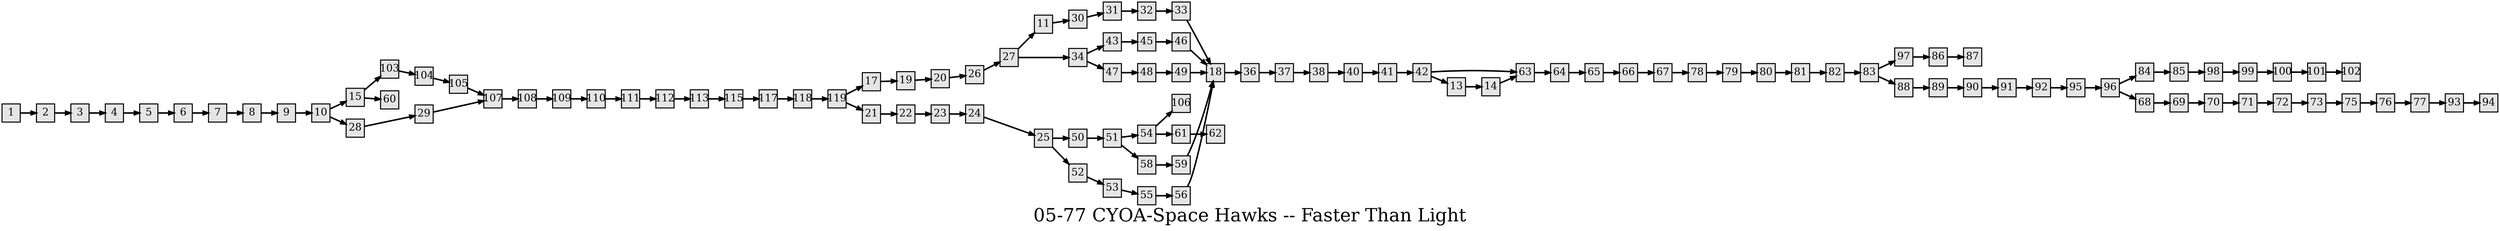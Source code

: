 digraph g{
  graph [ label="05-77 CYOA-Space Hawks -- Faster Than Light" rankdir=LR, ordering=out, fontsize=36, nodesep="0.35", ranksep="0.45"];
  node  [shape=rect, penwidth=2, fontsize=20, style=filled, fillcolor=grey90, margin="0,0", labelfloat=true, regular=true, fixedsize=true];
  edge  [labelfloat=true, penwidth=3, fontsize=12];

  1 -> 2;
  2 -> 3;
  3 -> 4;
  4 -> 5;
  5 -> 6;
  6 -> 7;
  7 -> 8;
  8 -> 9;
  9 -> 10;
  10 -> 15;
  10 -> 28;
  11 -> 30;
  13 -> 14;
  14 -> 63;
  15 -> 103;
  15 -> 60;
  17 -> 19;
  18 -> 36;
  19 -> 20;
  20 -> 26;
  21 -> 22;
  22 -> 23;
  23 -> 24;
  24 -> 25;
  25 -> 50;
  25 -> 52;
  26 -> 27;
  27 -> 11;
  27 -> 34;
  28 -> 29;
  29 -> 107;
  30 -> 31;
  31 -> 32;
  32 -> 33;
  33 -> 18;
  34 -> 43;
  34 -> 47;
  36 -> 37;
  37 -> 38;
  38 -> 40;
  40 -> 41;
  41 -> 42;
  42 -> 63;
  42 -> 13;
  43 -> 45;
  45 -> 46;
  46 -> 18;
  47 -> 48;
  48 -> 49;
  49 -> 18;
  50 -> 51;
  51 -> 54;
  51 -> 58;
  52 -> 53;
  53 -> 55;
  54 -> 106;
  54 -> 61;
  55 -> 56;
  56 -> 18;
  58 -> 59;
  59 -> 18;
  61 -> 62;
  63 -> 64;
  64 -> 65;
  65 -> 66;
  66 -> 67;
  67 -> 78;
  68 -> 69;
  69 -> 70;
  70 -> 71;
  71 -> 72;
  72 -> 73;
  73 -> 75;
  75 -> 76;
  76 -> 77;
  77 -> 93;
  78 -> 79;
  79 -> 80;
  80 -> 81;
  81 -> 82;
  82 -> 83;
  83 -> 97;
  83 -> 88;
  84 -> 85;
  85 -> 98;
  86 -> 87;
  88 -> 89;
  89 -> 90;
  90 -> 91;
  91 -> 92;
  92 -> 95;
  93 -> 94;
  95 -> 96;
  96 -> 84;
  96 -> 68;
  97 -> 86;
  98 -> 99;
  99 -> 100;
  100 -> 101;
  101 -> 102;
  103 -> 104;
  104 -> 105;
  105 -> 107;
  107 -> 108;
  108 -> 109;
  109 -> 110;
  110 -> 111;
  111 -> 112;
  112 -> 113;
  113 -> 115;
  115 -> 117;
  117 -> 118;
  118 -> 119;
  119 -> 17;
  119 -> 21;
}

